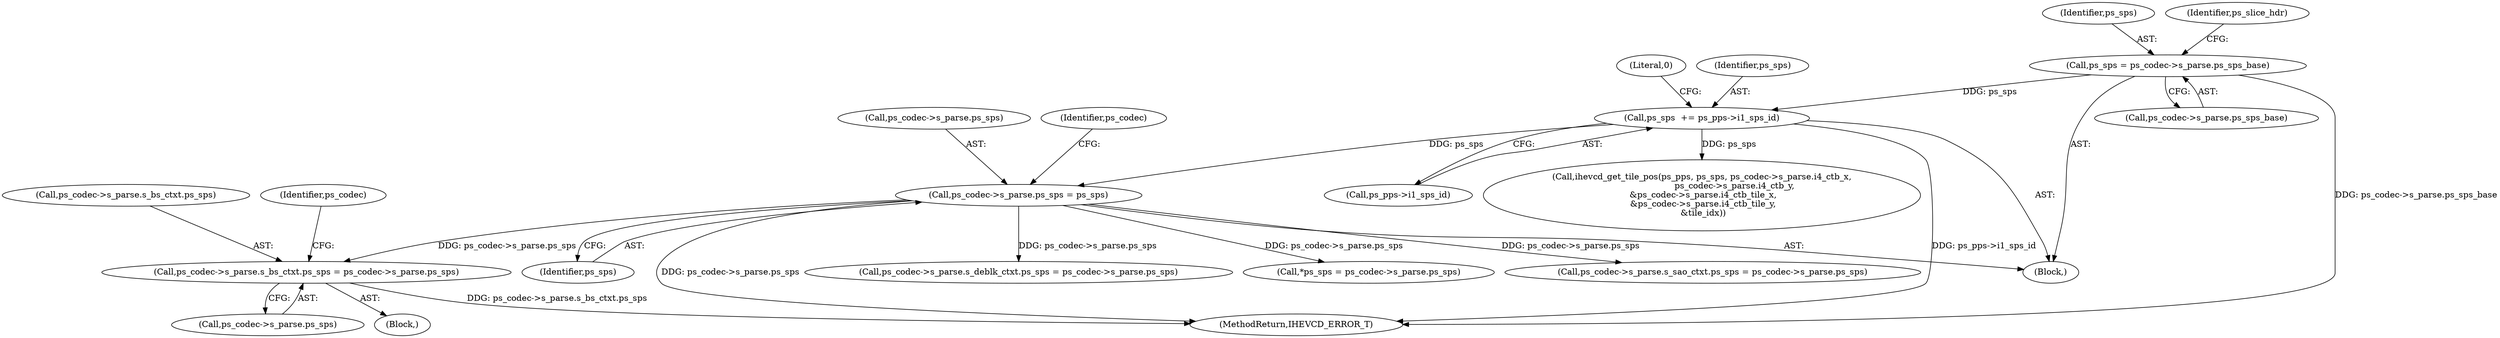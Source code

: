 digraph "0_Android_2b9fb0c2074d370a254b35e2489de2d94943578d@pointer" {
"1003602" [label="(Call,ps_codec->s_parse.s_bs_ctxt.ps_sps = ps_codec->s_parse.ps_sps)"];
"1000345" [label="(Call,ps_codec->s_parse.ps_sps = ps_sps)"];
"1000251" [label="(Call,ps_sps  += ps_pps->i1_sps_id)"];
"1000228" [label="(Call,ps_sps = ps_codec->s_parse.ps_sps_base)"];
"1000228" [label="(Call,ps_sps = ps_codec->s_parse.ps_sps_base)"];
"1003964" [label="(Call,*ps_sps = ps_codec->s_parse.ps_sps)"];
"1003603" [label="(Call,ps_codec->s_parse.s_bs_ctxt.ps_sps)"];
"1000251" [label="(Call,ps_sps  += ps_pps->i1_sps_id)"];
"1000253" [label="(Call,ps_pps->i1_sps_id)"];
"1000346" [label="(Call,ps_codec->s_parse.ps_sps)"];
"1000359" [label="(Call,ihevcd_get_tile_pos(ps_pps, ps_sps, ps_codec->s_parse.i4_ctb_x,\n                        ps_codec->s_parse.i4_ctb_y,\n &ps_codec->s_parse.i4_ctb_tile_x,\n &ps_codec->s_parse.i4_ctb_tile_y,\n &tile_idx))"];
"1003610" [label="(Call,ps_codec->s_parse.ps_sps)"];
"1004788" [label="(Call,ps_codec->s_parse.s_sao_ctxt.ps_sps = ps_codec->s_parse.ps_sps)"];
"1000258" [label="(Literal,0)"];
"1000351" [label="(Identifier,ps_sps)"];
"1000355" [label="(Identifier,ps_codec)"];
"1000229" [label="(Identifier,ps_sps)"];
"1000252" [label="(Identifier,ps_sps)"];
"1003465" [label="(Block,)"];
"1000230" [label="(Call,ps_codec->s_parse.ps_sps_base)"];
"1003602" [label="(Call,ps_codec->s_parse.s_bs_ctxt.ps_sps = ps_codec->s_parse.ps_sps)"];
"1000187" [label="(Block,)"];
"1000345" [label="(Call,ps_codec->s_parse.ps_sps = ps_sps)"];
"1003619" [label="(Identifier,ps_codec)"];
"1004845" [label="(MethodReturn,IHEVCD_ERROR_T)"];
"1000236" [label="(Identifier,ps_slice_hdr)"];
"1004727" [label="(Call,ps_codec->s_parse.s_deblk_ctxt.ps_sps = ps_codec->s_parse.ps_sps)"];
"1003602" -> "1003465"  [label="AST: "];
"1003602" -> "1003610"  [label="CFG: "];
"1003603" -> "1003602"  [label="AST: "];
"1003610" -> "1003602"  [label="AST: "];
"1003619" -> "1003602"  [label="CFG: "];
"1003602" -> "1004845"  [label="DDG: ps_codec->s_parse.s_bs_ctxt.ps_sps"];
"1000345" -> "1003602"  [label="DDG: ps_codec->s_parse.ps_sps"];
"1000345" -> "1000187"  [label="AST: "];
"1000345" -> "1000351"  [label="CFG: "];
"1000346" -> "1000345"  [label="AST: "];
"1000351" -> "1000345"  [label="AST: "];
"1000355" -> "1000345"  [label="CFG: "];
"1000345" -> "1004845"  [label="DDG: ps_codec->s_parse.ps_sps"];
"1000251" -> "1000345"  [label="DDG: ps_sps"];
"1000345" -> "1003964"  [label="DDG: ps_codec->s_parse.ps_sps"];
"1000345" -> "1004727"  [label="DDG: ps_codec->s_parse.ps_sps"];
"1000345" -> "1004788"  [label="DDG: ps_codec->s_parse.ps_sps"];
"1000251" -> "1000187"  [label="AST: "];
"1000251" -> "1000253"  [label="CFG: "];
"1000252" -> "1000251"  [label="AST: "];
"1000253" -> "1000251"  [label="AST: "];
"1000258" -> "1000251"  [label="CFG: "];
"1000251" -> "1004845"  [label="DDG: ps_pps->i1_sps_id"];
"1000228" -> "1000251"  [label="DDG: ps_sps"];
"1000251" -> "1000359"  [label="DDG: ps_sps"];
"1000228" -> "1000187"  [label="AST: "];
"1000228" -> "1000230"  [label="CFG: "];
"1000229" -> "1000228"  [label="AST: "];
"1000230" -> "1000228"  [label="AST: "];
"1000236" -> "1000228"  [label="CFG: "];
"1000228" -> "1004845"  [label="DDG: ps_codec->s_parse.ps_sps_base"];
}
